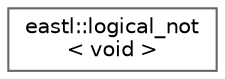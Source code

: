 digraph "类继承关系图"
{
 // LATEX_PDF_SIZE
  bgcolor="transparent";
  edge [fontname=Helvetica,fontsize=10,labelfontname=Helvetica,labelfontsize=10];
  node [fontname=Helvetica,fontsize=10,shape=box,height=0.2,width=0.4];
  rankdir="LR";
  Node0 [id="Node000000",label="eastl::logical_not\l\< void \>",height=0.2,width=0.4,color="grey40", fillcolor="white", style="filled",URL="$structeastl_1_1logical__not_3_01void_01_4.html",tooltip=" "];
}
